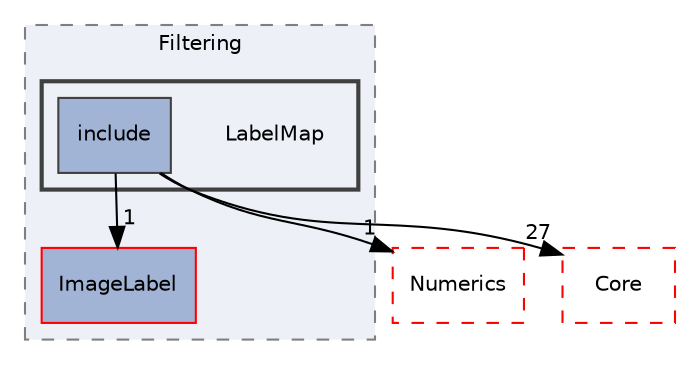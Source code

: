 digraph "LabelMap"
{
 // LATEX_PDF_SIZE
  edge [fontname="Helvetica",fontsize="10",labelfontname="Helvetica",labelfontsize="10"];
  node [fontname="Helvetica",fontsize="10",shape=record];
  compound=true
  subgraph clusterdir_6724b11ef9ad676a0a0c31463bff1d93 {
    graph [ bgcolor="#edf0f7", pencolor="grey50", style="filled,dashed,", label="Filtering", fontname="Helvetica", fontsize="10", URL="dir_6724b11ef9ad676a0a0c31463bff1d93.html"]
  dir_b6f57b6fc6f298c8d76e626523038467 [shape=box, label="ImageLabel", style="filled,", fillcolor="#a2b4d6", color="red", URL="dir_b6f57b6fc6f298c8d76e626523038467.html"];
  subgraph clusterdir_26f5ffa4ccde54dd7c7e7ec663a16dd0 {
    graph [ bgcolor="#edf0f7", pencolor="grey25", style="filled,bold,", label="", fontname="Helvetica", fontsize="10", URL="dir_26f5ffa4ccde54dd7c7e7ec663a16dd0.html"]
    dir_26f5ffa4ccde54dd7c7e7ec663a16dd0 [shape=plaintext, label="LabelMap"];
  dir_e6af80814af45e38a077f5717907cac5 [shape=box, label="include", style="filled,", fillcolor="#a2b4d6", color="grey25", URL="dir_e6af80814af45e38a077f5717907cac5.html"];
  }
  }
  dir_57605c80b6a7e87d0adba2f2655cc3cb [shape=box, label="Numerics", style="dashed,", fillcolor="#edf0f7", color="red", URL="dir_57605c80b6a7e87d0adba2f2655cc3cb.html"];
  dir_cac7f9cecb9aa42a0bd05452dddd8a21 [shape=box, label="Core", style="dashed,", fillcolor="#edf0f7", color="red", URL="dir_cac7f9cecb9aa42a0bd05452dddd8a21.html"];
  dir_e6af80814af45e38a077f5717907cac5->dir_57605c80b6a7e87d0adba2f2655cc3cb [headlabel="1", labeldistance=1.5 headhref="dir_000104_000210.html"];
  dir_e6af80814af45e38a077f5717907cac5->dir_b6f57b6fc6f298c8d76e626523038467 [headlabel="1", labeldistance=1.5 headhref="dir_000104_000057.html"];
  dir_e6af80814af45e38a077f5717907cac5->dir_cac7f9cecb9aa42a0bd05452dddd8a21 [headlabel="27", labeldistance=1.5 headhref="dir_000104_000014.html"];
}
